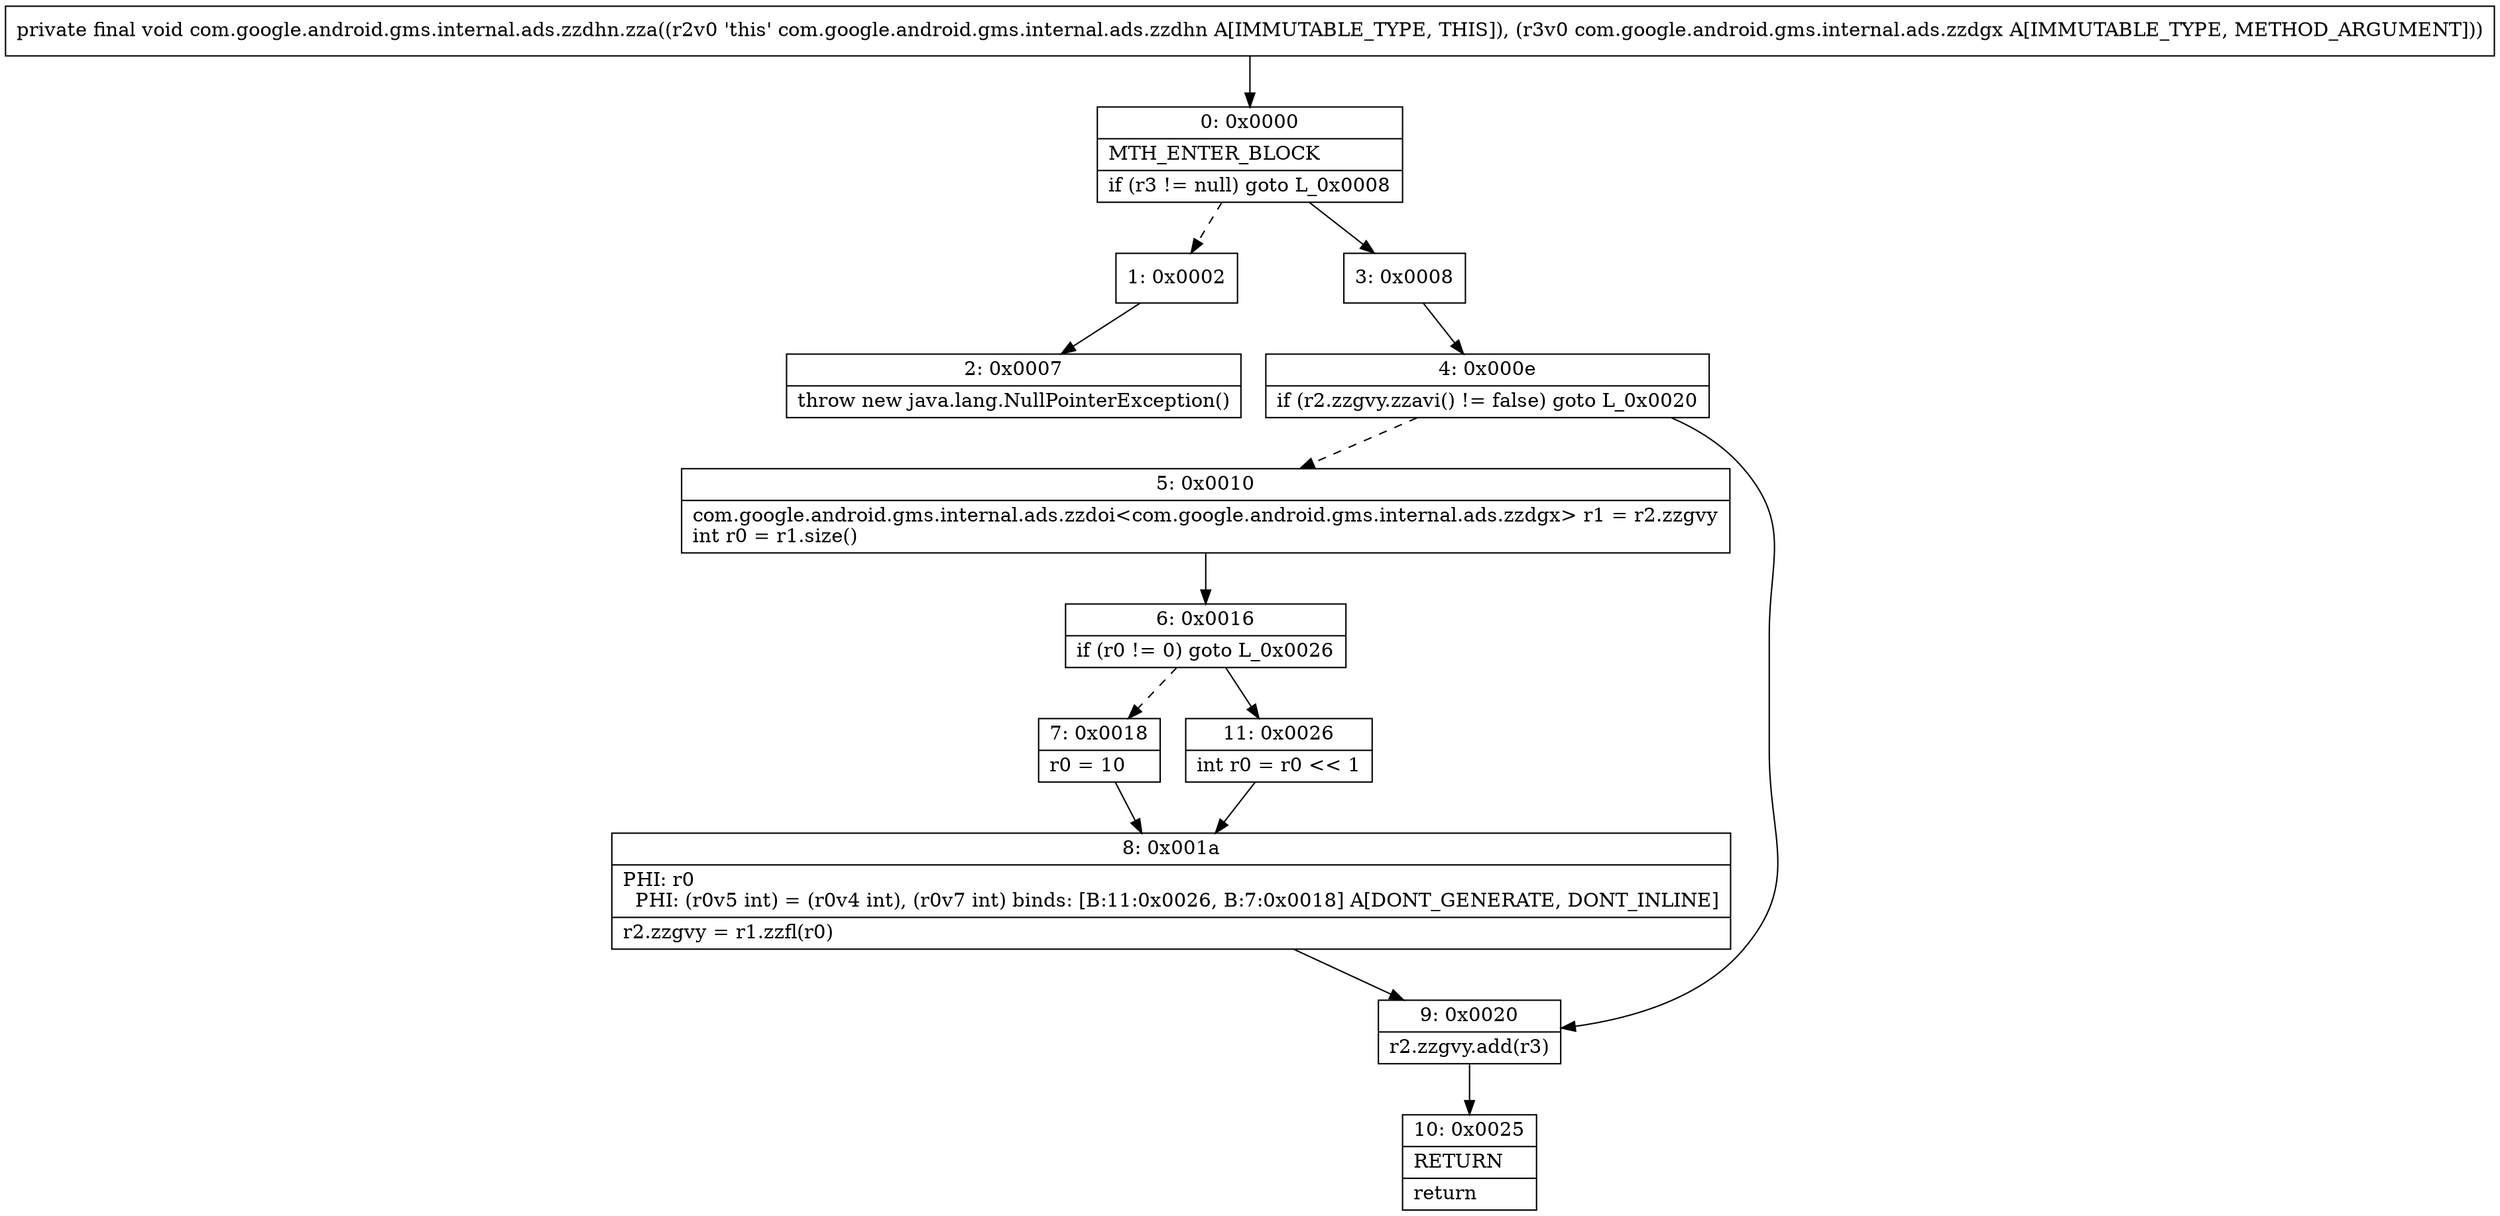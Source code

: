 digraph "CFG forcom.google.android.gms.internal.ads.zzdhn.zza(Lcom\/google\/android\/gms\/internal\/ads\/zzdgx;)V" {
Node_0 [shape=record,label="{0\:\ 0x0000|MTH_ENTER_BLOCK\l|if (r3 != null) goto L_0x0008\l}"];
Node_1 [shape=record,label="{1\:\ 0x0002}"];
Node_2 [shape=record,label="{2\:\ 0x0007|throw new java.lang.NullPointerException()\l}"];
Node_3 [shape=record,label="{3\:\ 0x0008}"];
Node_4 [shape=record,label="{4\:\ 0x000e|if (r2.zzgvy.zzavi() != false) goto L_0x0020\l}"];
Node_5 [shape=record,label="{5\:\ 0x0010|com.google.android.gms.internal.ads.zzdoi\<com.google.android.gms.internal.ads.zzdgx\> r1 = r2.zzgvy\lint r0 = r1.size()\l}"];
Node_6 [shape=record,label="{6\:\ 0x0016|if (r0 != 0) goto L_0x0026\l}"];
Node_7 [shape=record,label="{7\:\ 0x0018|r0 = 10\l}"];
Node_8 [shape=record,label="{8\:\ 0x001a|PHI: r0 \l  PHI: (r0v5 int) = (r0v4 int), (r0v7 int) binds: [B:11:0x0026, B:7:0x0018] A[DONT_GENERATE, DONT_INLINE]\l|r2.zzgvy = r1.zzfl(r0)\l}"];
Node_9 [shape=record,label="{9\:\ 0x0020|r2.zzgvy.add(r3)\l}"];
Node_10 [shape=record,label="{10\:\ 0x0025|RETURN\l|return\l}"];
Node_11 [shape=record,label="{11\:\ 0x0026|int r0 = r0 \<\< 1\l}"];
MethodNode[shape=record,label="{private final void com.google.android.gms.internal.ads.zzdhn.zza((r2v0 'this' com.google.android.gms.internal.ads.zzdhn A[IMMUTABLE_TYPE, THIS]), (r3v0 com.google.android.gms.internal.ads.zzdgx A[IMMUTABLE_TYPE, METHOD_ARGUMENT])) }"];
MethodNode -> Node_0;
Node_0 -> Node_1[style=dashed];
Node_0 -> Node_3;
Node_1 -> Node_2;
Node_3 -> Node_4;
Node_4 -> Node_5[style=dashed];
Node_4 -> Node_9;
Node_5 -> Node_6;
Node_6 -> Node_7[style=dashed];
Node_6 -> Node_11;
Node_7 -> Node_8;
Node_8 -> Node_9;
Node_9 -> Node_10;
Node_11 -> Node_8;
}

